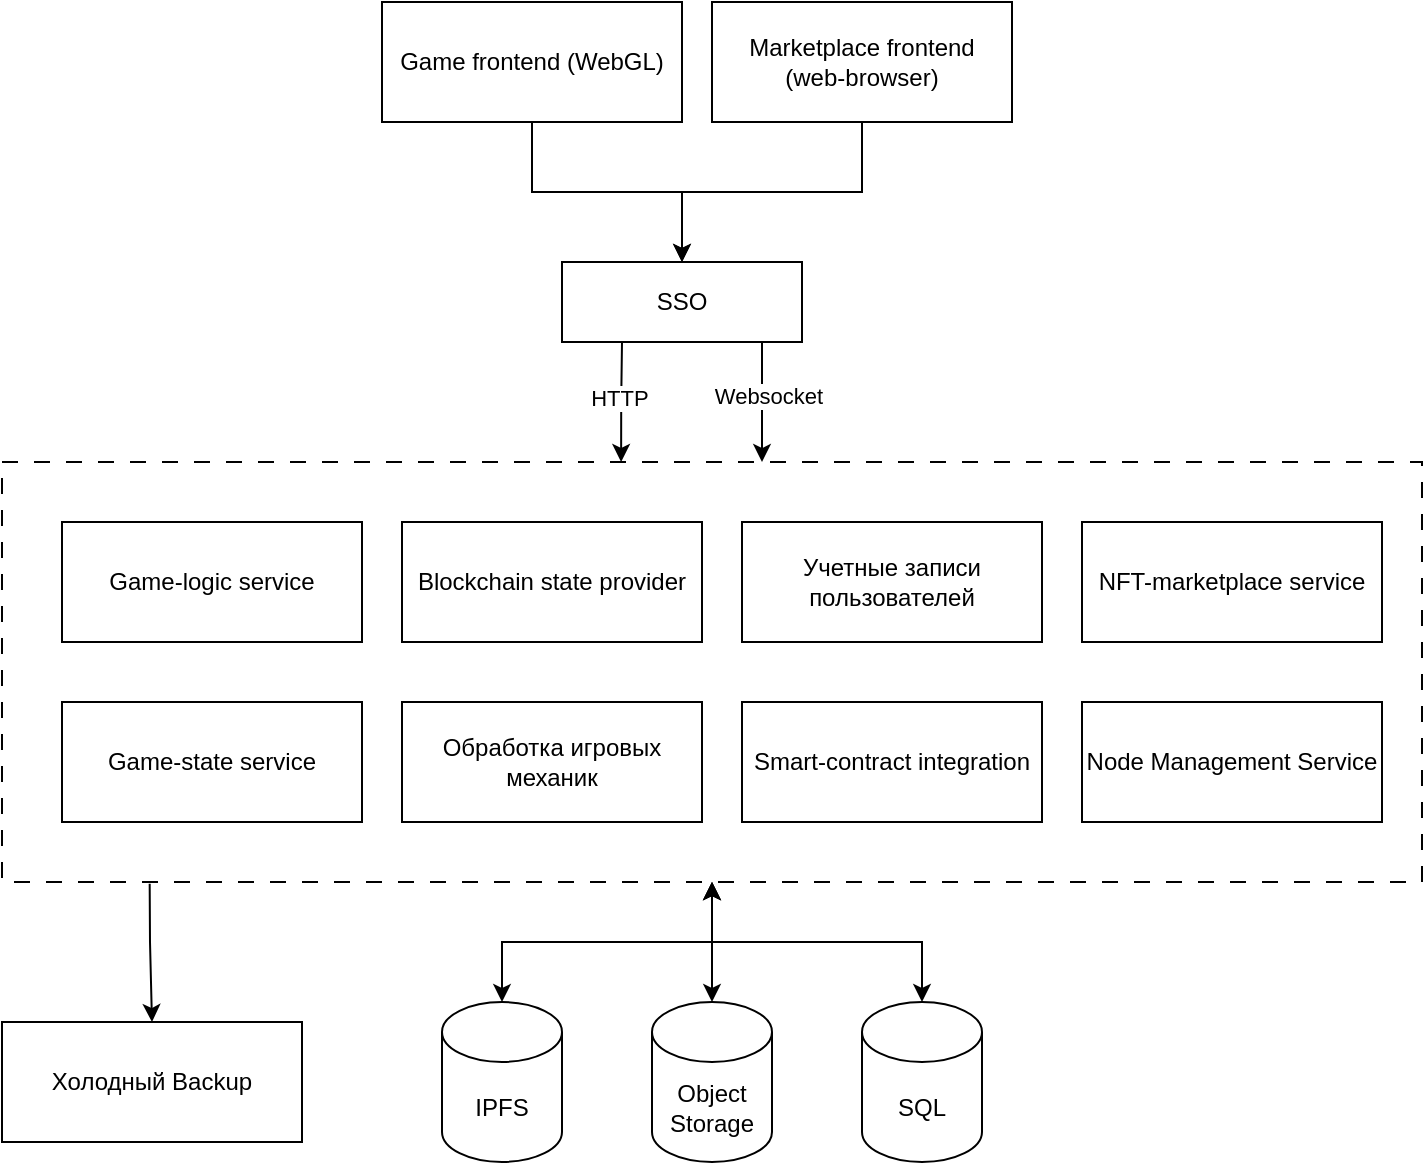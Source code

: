 <mxfile version="20.8.23" type="github">
  <diagram name="Страница 1" id="PqeBgnLbpA4RvhlEJzvI">
    <mxGraphModel dx="1509" dy="845" grid="1" gridSize="10" guides="1" tooltips="1" connect="1" arrows="1" fold="1" page="1" pageScale="1" pageWidth="1169" pageHeight="827" math="0" shadow="0">
      <root>
        <mxCell id="0" />
        <mxCell id="1" parent="0" />
        <mxCell id="SLxa5Ql-JvaU1fJUSNm6-17" style="edgeStyle=orthogonalEdgeStyle;rounded=0;orthogonalLoop=1;jettySize=auto;html=1;startArrow=classic;startFill=1;" parent="1" source="SLxa5Ql-JvaU1fJUSNm6-11" target="SLxa5Ql-JvaU1fJUSNm6-16" edge="1">
          <mxGeometry relative="1" as="geometry" />
        </mxCell>
        <mxCell id="qSHwI1r9E6HIB00pM8XT-7" style="edgeStyle=orthogonalEdgeStyle;rounded=0;orthogonalLoop=1;jettySize=auto;html=1;entryX=0.25;entryY=1;entryDx=0;entryDy=0;startArrow=classic;startFill=1;endArrow=none;endFill=0;exitX=0.436;exitY=0;exitDx=0;exitDy=0;exitPerimeter=0;" edge="1" parent="1" source="SLxa5Ql-JvaU1fJUSNm6-11" target="SLxa5Ql-JvaU1fJUSNm6-2">
          <mxGeometry relative="1" as="geometry" />
        </mxCell>
        <mxCell id="qSHwI1r9E6HIB00pM8XT-8" value="HTTP&amp;nbsp;" style="edgeLabel;html=1;align=center;verticalAlign=middle;resizable=0;points=[];" vertex="1" connectable="0" parent="qSHwI1r9E6HIB00pM8XT-7">
          <mxGeometry x="0.096" relative="1" as="geometry">
            <mxPoint as="offset" />
          </mxGeometry>
        </mxCell>
        <mxCell id="SLxa5Ql-JvaU1fJUSNm6-11" value="" style="rounded=0;whiteSpace=wrap;html=1;dashed=1;dashPattern=8 8;" parent="1" vertex="1">
          <mxGeometry x="300" y="410" width="710" height="210" as="geometry" />
        </mxCell>
        <mxCell id="khRBeNBKi5jzm4rYXcew-6" style="edgeStyle=orthogonalEdgeStyle;rounded=0;orthogonalLoop=1;jettySize=auto;html=1;" parent="1" source="SLxa5Ql-JvaU1fJUSNm6-2" target="SLxa5Ql-JvaU1fJUSNm6-11" edge="1">
          <mxGeometry relative="1" as="geometry">
            <Array as="points">
              <mxPoint x="680" y="380" />
              <mxPoint x="680" y="380" />
            </Array>
          </mxGeometry>
        </mxCell>
        <mxCell id="khRBeNBKi5jzm4rYXcew-8" value="Websocket" style="edgeLabel;html=1;align=center;verticalAlign=middle;resizable=0;points=[];" parent="khRBeNBKi5jzm4rYXcew-6" vertex="1" connectable="0">
          <mxGeometry x="-0.14" y="3" relative="1" as="geometry">
            <mxPoint y="1" as="offset" />
          </mxGeometry>
        </mxCell>
        <mxCell id="SLxa5Ql-JvaU1fJUSNm6-2" value="SSO" style="rounded=0;whiteSpace=wrap;html=1;" parent="1" vertex="1">
          <mxGeometry x="580" y="310" width="120" height="40" as="geometry" />
        </mxCell>
        <mxCell id="SLxa5Ql-JvaU1fJUSNm6-3" value="Game-logic service" style="rounded=0;whiteSpace=wrap;html=1;" parent="1" vertex="1">
          <mxGeometry x="330" y="440" width="150" height="60" as="geometry" />
        </mxCell>
        <mxCell id="SLxa5Ql-JvaU1fJUSNm6-9" style="edgeStyle=orthogonalEdgeStyle;rounded=0;orthogonalLoop=1;jettySize=auto;html=1;" parent="1" source="SLxa5Ql-JvaU1fJUSNm6-4" target="SLxa5Ql-JvaU1fJUSNm6-2" edge="1">
          <mxGeometry relative="1" as="geometry" />
        </mxCell>
        <mxCell id="SLxa5Ql-JvaU1fJUSNm6-4" value="Game frontend (WebGL)" style="rounded=0;whiteSpace=wrap;html=1;" parent="1" vertex="1">
          <mxGeometry x="490" y="180" width="150" height="60" as="geometry" />
        </mxCell>
        <mxCell id="SLxa5Ql-JvaU1fJUSNm6-10" style="edgeStyle=orthogonalEdgeStyle;rounded=0;orthogonalLoop=1;jettySize=auto;html=1;" parent="1" source="SLxa5Ql-JvaU1fJUSNm6-8" target="SLxa5Ql-JvaU1fJUSNm6-2" edge="1">
          <mxGeometry relative="1" as="geometry" />
        </mxCell>
        <mxCell id="SLxa5Ql-JvaU1fJUSNm6-8" value="Marketplace frontend &lt;br&gt;(web-browser)" style="rounded=0;whiteSpace=wrap;html=1;" parent="1" vertex="1">
          <mxGeometry x="655" y="180" width="150" height="60" as="geometry" />
        </mxCell>
        <mxCell id="SLxa5Ql-JvaU1fJUSNm6-14" value="Blockchain state provider" style="rounded=0;whiteSpace=wrap;html=1;" parent="1" vertex="1">
          <mxGeometry x="500" y="440" width="150" height="60" as="geometry" />
        </mxCell>
        <mxCell id="SLxa5Ql-JvaU1fJUSNm6-16" value="SQL" style="shape=cylinder3;whiteSpace=wrap;html=1;boundedLbl=1;backgroundOutline=1;size=15;" parent="1" vertex="1">
          <mxGeometry x="730" y="680" width="60" height="80" as="geometry" />
        </mxCell>
        <mxCell id="SLxa5Ql-JvaU1fJUSNm6-21" style="edgeStyle=orthogonalEdgeStyle;rounded=0;orthogonalLoop=1;jettySize=auto;html=1;startArrow=classic;startFill=1;" parent="1" source="SLxa5Ql-JvaU1fJUSNm6-23" target="SLxa5Ql-JvaU1fJUSNm6-11" edge="1">
          <mxGeometry relative="1" as="geometry">
            <mxPoint x="550.03" y="920" as="sourcePoint" />
          </mxGeometry>
        </mxCell>
        <mxCell id="SLxa5Ql-JvaU1fJUSNm6-23" value="Object Storage" style="shape=cylinder3;whiteSpace=wrap;html=1;boundedLbl=1;backgroundOutline=1;size=15;" parent="1" vertex="1">
          <mxGeometry x="625" y="680" width="60" height="80" as="geometry" />
        </mxCell>
        <mxCell id="SLxa5Ql-JvaU1fJUSNm6-26" style="edgeStyle=orthogonalEdgeStyle;rounded=0;orthogonalLoop=1;jettySize=auto;html=1;startArrow=classic;startFill=1;" parent="1" source="SLxa5Ql-JvaU1fJUSNm6-24" target="SLxa5Ql-JvaU1fJUSNm6-11" edge="1">
          <mxGeometry relative="1" as="geometry" />
        </mxCell>
        <mxCell id="SLxa5Ql-JvaU1fJUSNm6-24" value="IPFS" style="shape=cylinder3;whiteSpace=wrap;html=1;boundedLbl=1;backgroundOutline=1;size=15;" parent="1" vertex="1">
          <mxGeometry x="520" y="680" width="60" height="80" as="geometry" />
        </mxCell>
        <mxCell id="Iyg-nn4IrddJeuD03s7V-2" value="Учетные записи пользователей" style="rounded=0;whiteSpace=wrap;html=1;" parent="1" vertex="1">
          <mxGeometry x="670" y="440" width="150" height="60" as="geometry" />
        </mxCell>
        <mxCell id="Iyg-nn4IrddJeuD03s7V-3" value="Game-state service" style="rounded=0;whiteSpace=wrap;html=1;" parent="1" vertex="1">
          <mxGeometry x="330" y="530" width="150" height="60" as="geometry" />
        </mxCell>
        <mxCell id="Iyg-nn4IrddJeuD03s7V-4" value="Обработка игровых механик" style="rounded=0;whiteSpace=wrap;html=1;" parent="1" vertex="1">
          <mxGeometry x="500" y="530" width="150" height="60" as="geometry" />
        </mxCell>
        <mxCell id="khRBeNBKi5jzm4rYXcew-1" value="Smart-contract integration" style="rounded=0;whiteSpace=wrap;html=1;" parent="1" vertex="1">
          <mxGeometry x="670" y="530" width="150" height="60" as="geometry" />
        </mxCell>
        <mxCell id="khRBeNBKi5jzm4rYXcew-2" value="NFT-marketplace service" style="rounded=0;whiteSpace=wrap;html=1;" parent="1" vertex="1">
          <mxGeometry x="840" y="440" width="150" height="60" as="geometry" />
        </mxCell>
        <mxCell id="khRBeNBKi5jzm4rYXcew-4" value="Node Management Service" style="rounded=0;whiteSpace=wrap;html=1;" parent="1" vertex="1">
          <mxGeometry x="840" y="530" width="150" height="60" as="geometry" />
        </mxCell>
        <mxCell id="qSHwI1r9E6HIB00pM8XT-2" value="Холодный Backup" style="rounded=0;whiteSpace=wrap;html=1;" vertex="1" parent="1">
          <mxGeometry x="300" y="690" width="150" height="60" as="geometry" />
        </mxCell>
        <mxCell id="qSHwI1r9E6HIB00pM8XT-4" value="" style="endArrow=none;html=1;rounded=0;entryX=0.104;entryY=1.004;entryDx=0;entryDy=0;entryPerimeter=0;exitX=0.5;exitY=0;exitDx=0;exitDy=0;startArrow=classic;startFill=1;endFill=0;" edge="1" parent="1" source="qSHwI1r9E6HIB00pM8XT-2" target="SLxa5Ql-JvaU1fJUSNm6-11">
          <mxGeometry width="50" height="50" relative="1" as="geometry">
            <mxPoint x="660" y="660" as="sourcePoint" />
            <mxPoint x="710" y="610" as="targetPoint" />
            <Array as="points">
              <mxPoint x="374" y="650" />
            </Array>
          </mxGeometry>
        </mxCell>
      </root>
    </mxGraphModel>
  </diagram>
</mxfile>
